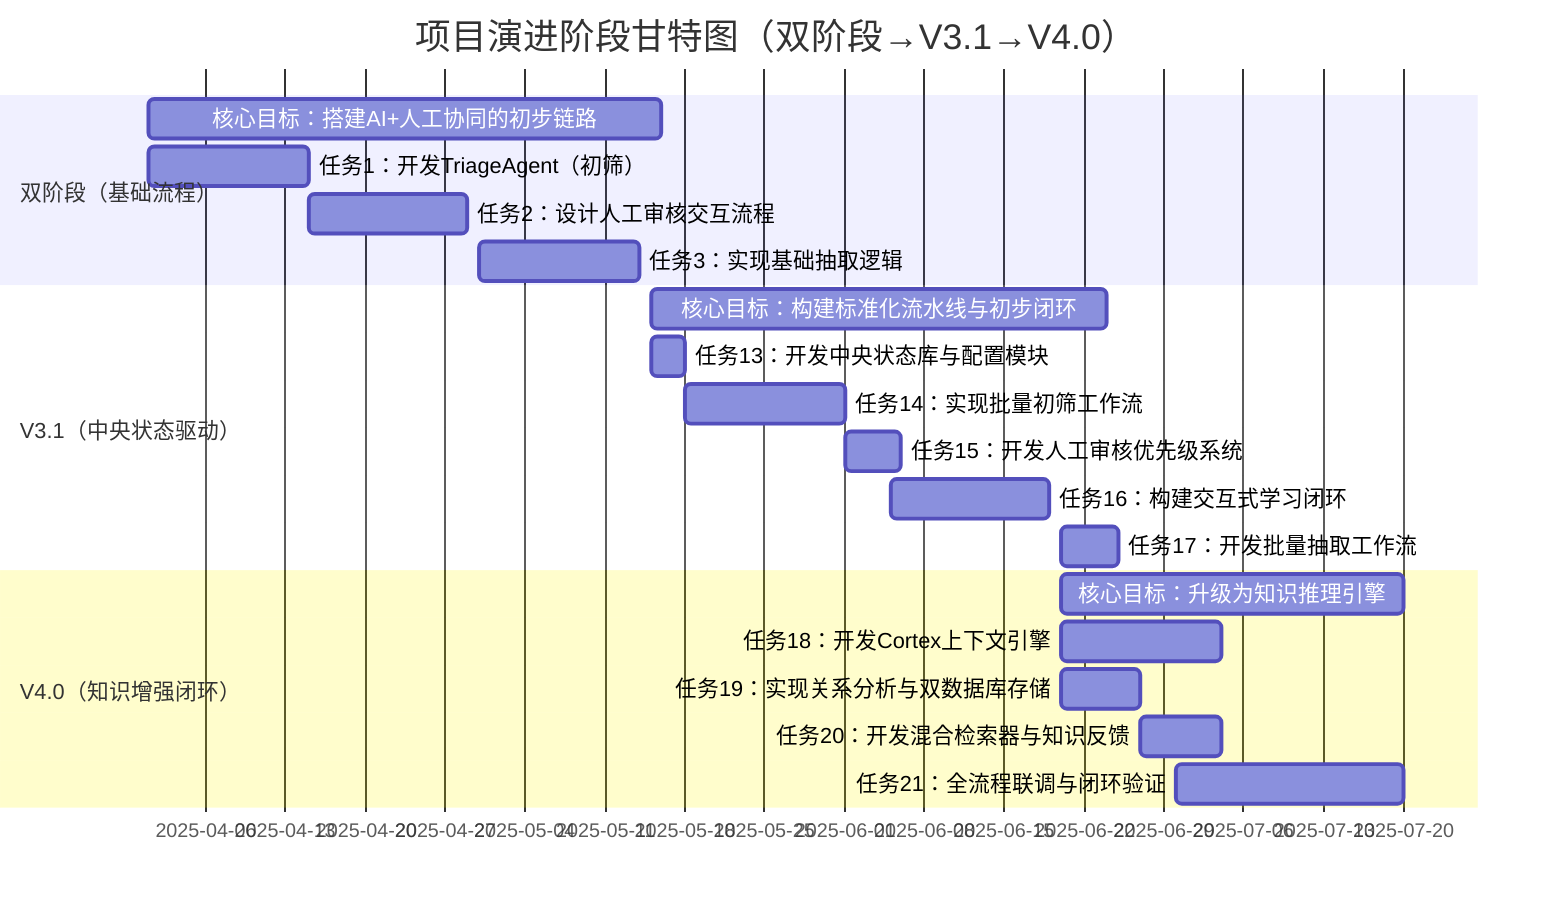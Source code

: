 gantt
    title 项目演进阶段甘特图（双阶段→V3.1→V4.0）
    dateFormat  YYYY-MM-DD
    section 双阶段（基础流程）
    核心目标：搭建AI+人工协同的初步链路 :a1, 2025-04-01, 45d
    任务1：开发TriageAgent（初筛）       :2025-04-01, 14d
    任务2：设计人工审核交互流程       :2025-04-15, 14d
    任务3：实现基础抽取逻辑           :2025-04-30, 14d
    section V3.1（中央状态驱动）
    核心目标：构建标准化流水线与初步闭环 :b1, 2025-05-15, 40d
    任务13：开发中央状态库与配置模块   :2025-05-15, 3d
    任务14：实现批量初筛工作流       :2025-05-18, 14d
    任务15：开发人工审核优先级系统   :2025-06-01, 5d
    任务16：构建交互式学习闭环       :2025-06-05, 14d
    任务17：开发批量抽取工作流       :2025-06-20, 5d
    section V4.0（知识增强闭环）
    核心目标：升级为知识推理引擎     :c1, 2025-06-20, 30d
    任务18：开发Cortex上下文引擎     :2025-06-20, 14d
    任务19：实现关系分析与双数据库存储 :2025-06-20, 7d
    任务20：开发混合检索器与知识反馈 :2025-06-27, 7d
    任务21：全流程联调与闭环验证     :2025-06-30, 20d